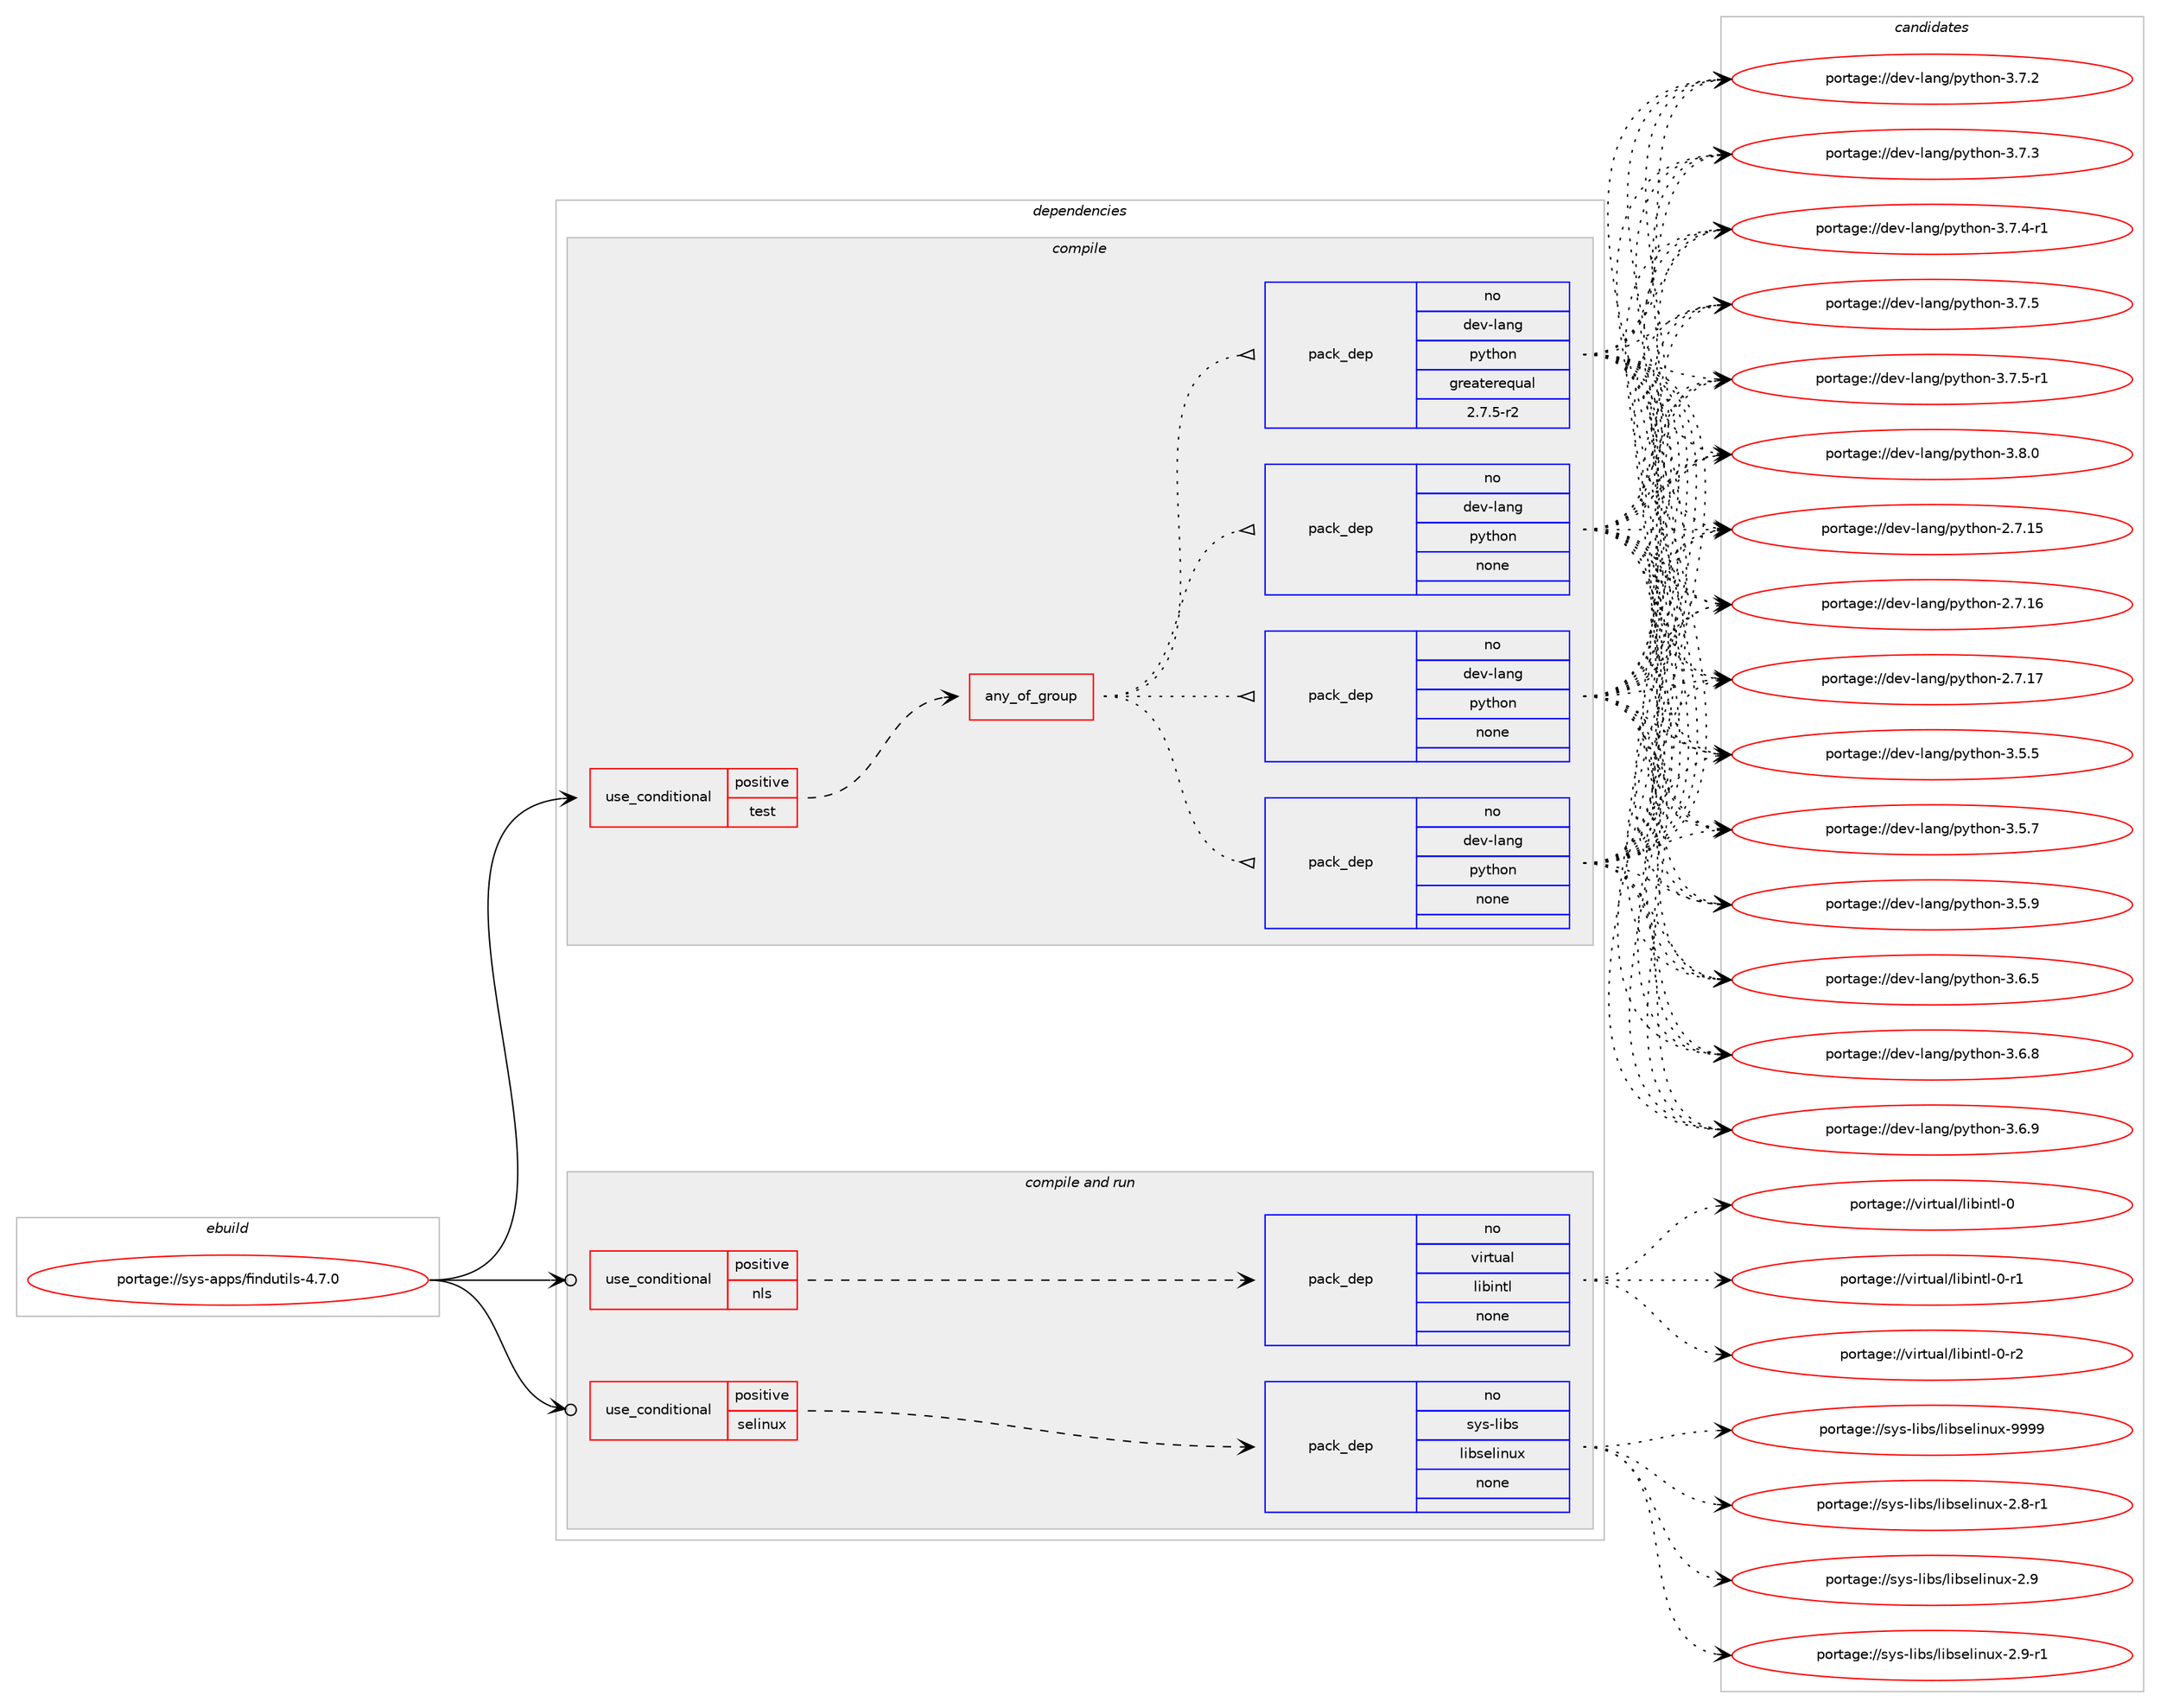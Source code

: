 digraph prolog {

# *************
# Graph options
# *************

newrank=true;
concentrate=true;
compound=true;
graph [rankdir=LR,fontname=Helvetica,fontsize=10,ranksep=1.5];#, ranksep=2.5, nodesep=0.2];
edge  [arrowhead=vee];
node  [fontname=Helvetica,fontsize=10];

# **********
# The ebuild
# **********

subgraph cluster_leftcol {
color=gray;
rank=same;
label=<<i>ebuild</i>>;
id [label="portage://sys-apps/findutils-4.7.0", color=red, width=4, href="../sys-apps/findutils-4.7.0.svg"];
}

# ****************
# The dependencies
# ****************

subgraph cluster_midcol {
color=gray;
label=<<i>dependencies</i>>;
subgraph cluster_compile {
fillcolor="#eeeeee";
style=filled;
label=<<i>compile</i>>;
subgraph cond98977 {
dependency407565 [label=<<TABLE BORDER="0" CELLBORDER="1" CELLSPACING="0" CELLPADDING="4"><TR><TD ROWSPAN="3" CELLPADDING="10">use_conditional</TD></TR><TR><TD>positive</TD></TR><TR><TD>test</TD></TR></TABLE>>, shape=none, color=red];
subgraph any6603 {
dependency407566 [label=<<TABLE BORDER="0" CELLBORDER="1" CELLSPACING="0" CELLPADDING="4"><TR><TD CELLPADDING="10">any_of_group</TD></TR></TABLE>>, shape=none, color=red];subgraph pack301767 {
dependency407567 [label=<<TABLE BORDER="0" CELLBORDER="1" CELLSPACING="0" CELLPADDING="4" WIDTH="220"><TR><TD ROWSPAN="6" CELLPADDING="30">pack_dep</TD></TR><TR><TD WIDTH="110">no</TD></TR><TR><TD>dev-lang</TD></TR><TR><TD>python</TD></TR><TR><TD>none</TD></TR><TR><TD></TD></TR></TABLE>>, shape=none, color=blue];
}
dependency407566:e -> dependency407567:w [weight=20,style="dotted",arrowhead="oinv"];
subgraph pack301768 {
dependency407568 [label=<<TABLE BORDER="0" CELLBORDER="1" CELLSPACING="0" CELLPADDING="4" WIDTH="220"><TR><TD ROWSPAN="6" CELLPADDING="30">pack_dep</TD></TR><TR><TD WIDTH="110">no</TD></TR><TR><TD>dev-lang</TD></TR><TR><TD>python</TD></TR><TR><TD>none</TD></TR><TR><TD></TD></TR></TABLE>>, shape=none, color=blue];
}
dependency407566:e -> dependency407568:w [weight=20,style="dotted",arrowhead="oinv"];
subgraph pack301769 {
dependency407569 [label=<<TABLE BORDER="0" CELLBORDER="1" CELLSPACING="0" CELLPADDING="4" WIDTH="220"><TR><TD ROWSPAN="6" CELLPADDING="30">pack_dep</TD></TR><TR><TD WIDTH="110">no</TD></TR><TR><TD>dev-lang</TD></TR><TR><TD>python</TD></TR><TR><TD>none</TD></TR><TR><TD></TD></TR></TABLE>>, shape=none, color=blue];
}
dependency407566:e -> dependency407569:w [weight=20,style="dotted",arrowhead="oinv"];
subgraph pack301770 {
dependency407570 [label=<<TABLE BORDER="0" CELLBORDER="1" CELLSPACING="0" CELLPADDING="4" WIDTH="220"><TR><TD ROWSPAN="6" CELLPADDING="30">pack_dep</TD></TR><TR><TD WIDTH="110">no</TD></TR><TR><TD>dev-lang</TD></TR><TR><TD>python</TD></TR><TR><TD>greaterequal</TD></TR><TR><TD>2.7.5-r2</TD></TR></TABLE>>, shape=none, color=blue];
}
dependency407566:e -> dependency407570:w [weight=20,style="dotted",arrowhead="oinv"];
}
dependency407565:e -> dependency407566:w [weight=20,style="dashed",arrowhead="vee"];
}
id:e -> dependency407565:w [weight=20,style="solid",arrowhead="vee"];
}
subgraph cluster_compileandrun {
fillcolor="#eeeeee";
style=filled;
label=<<i>compile and run</i>>;
subgraph cond98978 {
dependency407571 [label=<<TABLE BORDER="0" CELLBORDER="1" CELLSPACING="0" CELLPADDING="4"><TR><TD ROWSPAN="3" CELLPADDING="10">use_conditional</TD></TR><TR><TD>positive</TD></TR><TR><TD>nls</TD></TR></TABLE>>, shape=none, color=red];
subgraph pack301771 {
dependency407572 [label=<<TABLE BORDER="0" CELLBORDER="1" CELLSPACING="0" CELLPADDING="4" WIDTH="220"><TR><TD ROWSPAN="6" CELLPADDING="30">pack_dep</TD></TR><TR><TD WIDTH="110">no</TD></TR><TR><TD>virtual</TD></TR><TR><TD>libintl</TD></TR><TR><TD>none</TD></TR><TR><TD></TD></TR></TABLE>>, shape=none, color=blue];
}
dependency407571:e -> dependency407572:w [weight=20,style="dashed",arrowhead="vee"];
}
id:e -> dependency407571:w [weight=20,style="solid",arrowhead="odotvee"];
subgraph cond98979 {
dependency407573 [label=<<TABLE BORDER="0" CELLBORDER="1" CELLSPACING="0" CELLPADDING="4"><TR><TD ROWSPAN="3" CELLPADDING="10">use_conditional</TD></TR><TR><TD>positive</TD></TR><TR><TD>selinux</TD></TR></TABLE>>, shape=none, color=red];
subgraph pack301772 {
dependency407574 [label=<<TABLE BORDER="0" CELLBORDER="1" CELLSPACING="0" CELLPADDING="4" WIDTH="220"><TR><TD ROWSPAN="6" CELLPADDING="30">pack_dep</TD></TR><TR><TD WIDTH="110">no</TD></TR><TR><TD>sys-libs</TD></TR><TR><TD>libselinux</TD></TR><TR><TD>none</TD></TR><TR><TD></TD></TR></TABLE>>, shape=none, color=blue];
}
dependency407573:e -> dependency407574:w [weight=20,style="dashed",arrowhead="vee"];
}
id:e -> dependency407573:w [weight=20,style="solid",arrowhead="odotvee"];
}
subgraph cluster_run {
fillcolor="#eeeeee";
style=filled;
label=<<i>run</i>>;
}
}

# **************
# The candidates
# **************

subgraph cluster_choices {
rank=same;
color=gray;
label=<<i>candidates</i>>;

subgraph choice301767 {
color=black;
nodesep=1;
choiceportage10010111845108971101034711212111610411111045504655464953 [label="portage://dev-lang/python-2.7.15", color=red, width=4,href="../dev-lang/python-2.7.15.svg"];
choiceportage10010111845108971101034711212111610411111045504655464954 [label="portage://dev-lang/python-2.7.16", color=red, width=4,href="../dev-lang/python-2.7.16.svg"];
choiceportage10010111845108971101034711212111610411111045504655464955 [label="portage://dev-lang/python-2.7.17", color=red, width=4,href="../dev-lang/python-2.7.17.svg"];
choiceportage100101118451089711010347112121116104111110455146534653 [label="portage://dev-lang/python-3.5.5", color=red, width=4,href="../dev-lang/python-3.5.5.svg"];
choiceportage100101118451089711010347112121116104111110455146534655 [label="portage://dev-lang/python-3.5.7", color=red, width=4,href="../dev-lang/python-3.5.7.svg"];
choiceportage100101118451089711010347112121116104111110455146534657 [label="portage://dev-lang/python-3.5.9", color=red, width=4,href="../dev-lang/python-3.5.9.svg"];
choiceportage100101118451089711010347112121116104111110455146544653 [label="portage://dev-lang/python-3.6.5", color=red, width=4,href="../dev-lang/python-3.6.5.svg"];
choiceportage100101118451089711010347112121116104111110455146544656 [label="portage://dev-lang/python-3.6.8", color=red, width=4,href="../dev-lang/python-3.6.8.svg"];
choiceportage100101118451089711010347112121116104111110455146544657 [label="portage://dev-lang/python-3.6.9", color=red, width=4,href="../dev-lang/python-3.6.9.svg"];
choiceportage100101118451089711010347112121116104111110455146554650 [label="portage://dev-lang/python-3.7.2", color=red, width=4,href="../dev-lang/python-3.7.2.svg"];
choiceportage100101118451089711010347112121116104111110455146554651 [label="portage://dev-lang/python-3.7.3", color=red, width=4,href="../dev-lang/python-3.7.3.svg"];
choiceportage1001011184510897110103471121211161041111104551465546524511449 [label="portage://dev-lang/python-3.7.4-r1", color=red, width=4,href="../dev-lang/python-3.7.4-r1.svg"];
choiceportage100101118451089711010347112121116104111110455146554653 [label="portage://dev-lang/python-3.7.5", color=red, width=4,href="../dev-lang/python-3.7.5.svg"];
choiceportage1001011184510897110103471121211161041111104551465546534511449 [label="portage://dev-lang/python-3.7.5-r1", color=red, width=4,href="../dev-lang/python-3.7.5-r1.svg"];
choiceportage100101118451089711010347112121116104111110455146564648 [label="portage://dev-lang/python-3.8.0", color=red, width=4,href="../dev-lang/python-3.8.0.svg"];
dependency407567:e -> choiceportage10010111845108971101034711212111610411111045504655464953:w [style=dotted,weight="100"];
dependency407567:e -> choiceportage10010111845108971101034711212111610411111045504655464954:w [style=dotted,weight="100"];
dependency407567:e -> choiceportage10010111845108971101034711212111610411111045504655464955:w [style=dotted,weight="100"];
dependency407567:e -> choiceportage100101118451089711010347112121116104111110455146534653:w [style=dotted,weight="100"];
dependency407567:e -> choiceportage100101118451089711010347112121116104111110455146534655:w [style=dotted,weight="100"];
dependency407567:e -> choiceportage100101118451089711010347112121116104111110455146534657:w [style=dotted,weight="100"];
dependency407567:e -> choiceportage100101118451089711010347112121116104111110455146544653:w [style=dotted,weight="100"];
dependency407567:e -> choiceportage100101118451089711010347112121116104111110455146544656:w [style=dotted,weight="100"];
dependency407567:e -> choiceportage100101118451089711010347112121116104111110455146544657:w [style=dotted,weight="100"];
dependency407567:e -> choiceportage100101118451089711010347112121116104111110455146554650:w [style=dotted,weight="100"];
dependency407567:e -> choiceportage100101118451089711010347112121116104111110455146554651:w [style=dotted,weight="100"];
dependency407567:e -> choiceportage1001011184510897110103471121211161041111104551465546524511449:w [style=dotted,weight="100"];
dependency407567:e -> choiceportage100101118451089711010347112121116104111110455146554653:w [style=dotted,weight="100"];
dependency407567:e -> choiceportage1001011184510897110103471121211161041111104551465546534511449:w [style=dotted,weight="100"];
dependency407567:e -> choiceportage100101118451089711010347112121116104111110455146564648:w [style=dotted,weight="100"];
}
subgraph choice301768 {
color=black;
nodesep=1;
choiceportage10010111845108971101034711212111610411111045504655464953 [label="portage://dev-lang/python-2.7.15", color=red, width=4,href="../dev-lang/python-2.7.15.svg"];
choiceportage10010111845108971101034711212111610411111045504655464954 [label="portage://dev-lang/python-2.7.16", color=red, width=4,href="../dev-lang/python-2.7.16.svg"];
choiceportage10010111845108971101034711212111610411111045504655464955 [label="portage://dev-lang/python-2.7.17", color=red, width=4,href="../dev-lang/python-2.7.17.svg"];
choiceportage100101118451089711010347112121116104111110455146534653 [label="portage://dev-lang/python-3.5.5", color=red, width=4,href="../dev-lang/python-3.5.5.svg"];
choiceportage100101118451089711010347112121116104111110455146534655 [label="portage://dev-lang/python-3.5.7", color=red, width=4,href="../dev-lang/python-3.5.7.svg"];
choiceportage100101118451089711010347112121116104111110455146534657 [label="portage://dev-lang/python-3.5.9", color=red, width=4,href="../dev-lang/python-3.5.9.svg"];
choiceportage100101118451089711010347112121116104111110455146544653 [label="portage://dev-lang/python-3.6.5", color=red, width=4,href="../dev-lang/python-3.6.5.svg"];
choiceportage100101118451089711010347112121116104111110455146544656 [label="portage://dev-lang/python-3.6.8", color=red, width=4,href="../dev-lang/python-3.6.8.svg"];
choiceportage100101118451089711010347112121116104111110455146544657 [label="portage://dev-lang/python-3.6.9", color=red, width=4,href="../dev-lang/python-3.6.9.svg"];
choiceportage100101118451089711010347112121116104111110455146554650 [label="portage://dev-lang/python-3.7.2", color=red, width=4,href="../dev-lang/python-3.7.2.svg"];
choiceportage100101118451089711010347112121116104111110455146554651 [label="portage://dev-lang/python-3.7.3", color=red, width=4,href="../dev-lang/python-3.7.3.svg"];
choiceportage1001011184510897110103471121211161041111104551465546524511449 [label="portage://dev-lang/python-3.7.4-r1", color=red, width=4,href="../dev-lang/python-3.7.4-r1.svg"];
choiceportage100101118451089711010347112121116104111110455146554653 [label="portage://dev-lang/python-3.7.5", color=red, width=4,href="../dev-lang/python-3.7.5.svg"];
choiceportage1001011184510897110103471121211161041111104551465546534511449 [label="portage://dev-lang/python-3.7.5-r1", color=red, width=4,href="../dev-lang/python-3.7.5-r1.svg"];
choiceportage100101118451089711010347112121116104111110455146564648 [label="portage://dev-lang/python-3.8.0", color=red, width=4,href="../dev-lang/python-3.8.0.svg"];
dependency407568:e -> choiceportage10010111845108971101034711212111610411111045504655464953:w [style=dotted,weight="100"];
dependency407568:e -> choiceportage10010111845108971101034711212111610411111045504655464954:w [style=dotted,weight="100"];
dependency407568:e -> choiceportage10010111845108971101034711212111610411111045504655464955:w [style=dotted,weight="100"];
dependency407568:e -> choiceportage100101118451089711010347112121116104111110455146534653:w [style=dotted,weight="100"];
dependency407568:e -> choiceportage100101118451089711010347112121116104111110455146534655:w [style=dotted,weight="100"];
dependency407568:e -> choiceportage100101118451089711010347112121116104111110455146534657:w [style=dotted,weight="100"];
dependency407568:e -> choiceportage100101118451089711010347112121116104111110455146544653:w [style=dotted,weight="100"];
dependency407568:e -> choiceportage100101118451089711010347112121116104111110455146544656:w [style=dotted,weight="100"];
dependency407568:e -> choiceportage100101118451089711010347112121116104111110455146544657:w [style=dotted,weight="100"];
dependency407568:e -> choiceportage100101118451089711010347112121116104111110455146554650:w [style=dotted,weight="100"];
dependency407568:e -> choiceportage100101118451089711010347112121116104111110455146554651:w [style=dotted,weight="100"];
dependency407568:e -> choiceportage1001011184510897110103471121211161041111104551465546524511449:w [style=dotted,weight="100"];
dependency407568:e -> choiceportage100101118451089711010347112121116104111110455146554653:w [style=dotted,weight="100"];
dependency407568:e -> choiceportage1001011184510897110103471121211161041111104551465546534511449:w [style=dotted,weight="100"];
dependency407568:e -> choiceportage100101118451089711010347112121116104111110455146564648:w [style=dotted,weight="100"];
}
subgraph choice301769 {
color=black;
nodesep=1;
choiceportage10010111845108971101034711212111610411111045504655464953 [label="portage://dev-lang/python-2.7.15", color=red, width=4,href="../dev-lang/python-2.7.15.svg"];
choiceportage10010111845108971101034711212111610411111045504655464954 [label="portage://dev-lang/python-2.7.16", color=red, width=4,href="../dev-lang/python-2.7.16.svg"];
choiceportage10010111845108971101034711212111610411111045504655464955 [label="portage://dev-lang/python-2.7.17", color=red, width=4,href="../dev-lang/python-2.7.17.svg"];
choiceportage100101118451089711010347112121116104111110455146534653 [label="portage://dev-lang/python-3.5.5", color=red, width=4,href="../dev-lang/python-3.5.5.svg"];
choiceportage100101118451089711010347112121116104111110455146534655 [label="portage://dev-lang/python-3.5.7", color=red, width=4,href="../dev-lang/python-3.5.7.svg"];
choiceportage100101118451089711010347112121116104111110455146534657 [label="portage://dev-lang/python-3.5.9", color=red, width=4,href="../dev-lang/python-3.5.9.svg"];
choiceportage100101118451089711010347112121116104111110455146544653 [label="portage://dev-lang/python-3.6.5", color=red, width=4,href="../dev-lang/python-3.6.5.svg"];
choiceportage100101118451089711010347112121116104111110455146544656 [label="portage://dev-lang/python-3.6.8", color=red, width=4,href="../dev-lang/python-3.6.8.svg"];
choiceportage100101118451089711010347112121116104111110455146544657 [label="portage://dev-lang/python-3.6.9", color=red, width=4,href="../dev-lang/python-3.6.9.svg"];
choiceportage100101118451089711010347112121116104111110455146554650 [label="portage://dev-lang/python-3.7.2", color=red, width=4,href="../dev-lang/python-3.7.2.svg"];
choiceportage100101118451089711010347112121116104111110455146554651 [label="portage://dev-lang/python-3.7.3", color=red, width=4,href="../dev-lang/python-3.7.3.svg"];
choiceportage1001011184510897110103471121211161041111104551465546524511449 [label="portage://dev-lang/python-3.7.4-r1", color=red, width=4,href="../dev-lang/python-3.7.4-r1.svg"];
choiceportage100101118451089711010347112121116104111110455146554653 [label="portage://dev-lang/python-3.7.5", color=red, width=4,href="../dev-lang/python-3.7.5.svg"];
choiceportage1001011184510897110103471121211161041111104551465546534511449 [label="portage://dev-lang/python-3.7.5-r1", color=red, width=4,href="../dev-lang/python-3.7.5-r1.svg"];
choiceportage100101118451089711010347112121116104111110455146564648 [label="portage://dev-lang/python-3.8.0", color=red, width=4,href="../dev-lang/python-3.8.0.svg"];
dependency407569:e -> choiceportage10010111845108971101034711212111610411111045504655464953:w [style=dotted,weight="100"];
dependency407569:e -> choiceportage10010111845108971101034711212111610411111045504655464954:w [style=dotted,weight="100"];
dependency407569:e -> choiceportage10010111845108971101034711212111610411111045504655464955:w [style=dotted,weight="100"];
dependency407569:e -> choiceportage100101118451089711010347112121116104111110455146534653:w [style=dotted,weight="100"];
dependency407569:e -> choiceportage100101118451089711010347112121116104111110455146534655:w [style=dotted,weight="100"];
dependency407569:e -> choiceportage100101118451089711010347112121116104111110455146534657:w [style=dotted,weight="100"];
dependency407569:e -> choiceportage100101118451089711010347112121116104111110455146544653:w [style=dotted,weight="100"];
dependency407569:e -> choiceportage100101118451089711010347112121116104111110455146544656:w [style=dotted,weight="100"];
dependency407569:e -> choiceportage100101118451089711010347112121116104111110455146544657:w [style=dotted,weight="100"];
dependency407569:e -> choiceportage100101118451089711010347112121116104111110455146554650:w [style=dotted,weight="100"];
dependency407569:e -> choiceportage100101118451089711010347112121116104111110455146554651:w [style=dotted,weight="100"];
dependency407569:e -> choiceportage1001011184510897110103471121211161041111104551465546524511449:w [style=dotted,weight="100"];
dependency407569:e -> choiceportage100101118451089711010347112121116104111110455146554653:w [style=dotted,weight="100"];
dependency407569:e -> choiceportage1001011184510897110103471121211161041111104551465546534511449:w [style=dotted,weight="100"];
dependency407569:e -> choiceportage100101118451089711010347112121116104111110455146564648:w [style=dotted,weight="100"];
}
subgraph choice301770 {
color=black;
nodesep=1;
choiceportage10010111845108971101034711212111610411111045504655464953 [label="portage://dev-lang/python-2.7.15", color=red, width=4,href="../dev-lang/python-2.7.15.svg"];
choiceportage10010111845108971101034711212111610411111045504655464954 [label="portage://dev-lang/python-2.7.16", color=red, width=4,href="../dev-lang/python-2.7.16.svg"];
choiceportage10010111845108971101034711212111610411111045504655464955 [label="portage://dev-lang/python-2.7.17", color=red, width=4,href="../dev-lang/python-2.7.17.svg"];
choiceportage100101118451089711010347112121116104111110455146534653 [label="portage://dev-lang/python-3.5.5", color=red, width=4,href="../dev-lang/python-3.5.5.svg"];
choiceportage100101118451089711010347112121116104111110455146534655 [label="portage://dev-lang/python-3.5.7", color=red, width=4,href="../dev-lang/python-3.5.7.svg"];
choiceportage100101118451089711010347112121116104111110455146534657 [label="portage://dev-lang/python-3.5.9", color=red, width=4,href="../dev-lang/python-3.5.9.svg"];
choiceportage100101118451089711010347112121116104111110455146544653 [label="portage://dev-lang/python-3.6.5", color=red, width=4,href="../dev-lang/python-3.6.5.svg"];
choiceportage100101118451089711010347112121116104111110455146544656 [label="portage://dev-lang/python-3.6.8", color=red, width=4,href="../dev-lang/python-3.6.8.svg"];
choiceportage100101118451089711010347112121116104111110455146544657 [label="portage://dev-lang/python-3.6.9", color=red, width=4,href="../dev-lang/python-3.6.9.svg"];
choiceportage100101118451089711010347112121116104111110455146554650 [label="portage://dev-lang/python-3.7.2", color=red, width=4,href="../dev-lang/python-3.7.2.svg"];
choiceportage100101118451089711010347112121116104111110455146554651 [label="portage://dev-lang/python-3.7.3", color=red, width=4,href="../dev-lang/python-3.7.3.svg"];
choiceportage1001011184510897110103471121211161041111104551465546524511449 [label="portage://dev-lang/python-3.7.4-r1", color=red, width=4,href="../dev-lang/python-3.7.4-r1.svg"];
choiceportage100101118451089711010347112121116104111110455146554653 [label="portage://dev-lang/python-3.7.5", color=red, width=4,href="../dev-lang/python-3.7.5.svg"];
choiceportage1001011184510897110103471121211161041111104551465546534511449 [label="portage://dev-lang/python-3.7.5-r1", color=red, width=4,href="../dev-lang/python-3.7.5-r1.svg"];
choiceportage100101118451089711010347112121116104111110455146564648 [label="portage://dev-lang/python-3.8.0", color=red, width=4,href="../dev-lang/python-3.8.0.svg"];
dependency407570:e -> choiceportage10010111845108971101034711212111610411111045504655464953:w [style=dotted,weight="100"];
dependency407570:e -> choiceportage10010111845108971101034711212111610411111045504655464954:w [style=dotted,weight="100"];
dependency407570:e -> choiceportage10010111845108971101034711212111610411111045504655464955:w [style=dotted,weight="100"];
dependency407570:e -> choiceportage100101118451089711010347112121116104111110455146534653:w [style=dotted,weight="100"];
dependency407570:e -> choiceportage100101118451089711010347112121116104111110455146534655:w [style=dotted,weight="100"];
dependency407570:e -> choiceportage100101118451089711010347112121116104111110455146534657:w [style=dotted,weight="100"];
dependency407570:e -> choiceportage100101118451089711010347112121116104111110455146544653:w [style=dotted,weight="100"];
dependency407570:e -> choiceportage100101118451089711010347112121116104111110455146544656:w [style=dotted,weight="100"];
dependency407570:e -> choiceportage100101118451089711010347112121116104111110455146544657:w [style=dotted,weight="100"];
dependency407570:e -> choiceportage100101118451089711010347112121116104111110455146554650:w [style=dotted,weight="100"];
dependency407570:e -> choiceportage100101118451089711010347112121116104111110455146554651:w [style=dotted,weight="100"];
dependency407570:e -> choiceportage1001011184510897110103471121211161041111104551465546524511449:w [style=dotted,weight="100"];
dependency407570:e -> choiceportage100101118451089711010347112121116104111110455146554653:w [style=dotted,weight="100"];
dependency407570:e -> choiceportage1001011184510897110103471121211161041111104551465546534511449:w [style=dotted,weight="100"];
dependency407570:e -> choiceportage100101118451089711010347112121116104111110455146564648:w [style=dotted,weight="100"];
}
subgraph choice301771 {
color=black;
nodesep=1;
choiceportage1181051141161179710847108105981051101161084548 [label="portage://virtual/libintl-0", color=red, width=4,href="../virtual/libintl-0.svg"];
choiceportage11810511411611797108471081059810511011610845484511449 [label="portage://virtual/libintl-0-r1", color=red, width=4,href="../virtual/libintl-0-r1.svg"];
choiceportage11810511411611797108471081059810511011610845484511450 [label="portage://virtual/libintl-0-r2", color=red, width=4,href="../virtual/libintl-0-r2.svg"];
dependency407572:e -> choiceportage1181051141161179710847108105981051101161084548:w [style=dotted,weight="100"];
dependency407572:e -> choiceportage11810511411611797108471081059810511011610845484511449:w [style=dotted,weight="100"];
dependency407572:e -> choiceportage11810511411611797108471081059810511011610845484511450:w [style=dotted,weight="100"];
}
subgraph choice301772 {
color=black;
nodesep=1;
choiceportage11512111545108105981154710810598115101108105110117120455046564511449 [label="portage://sys-libs/libselinux-2.8-r1", color=red, width=4,href="../sys-libs/libselinux-2.8-r1.svg"];
choiceportage1151211154510810598115471081059811510110810511011712045504657 [label="portage://sys-libs/libselinux-2.9", color=red, width=4,href="../sys-libs/libselinux-2.9.svg"];
choiceportage11512111545108105981154710810598115101108105110117120455046574511449 [label="portage://sys-libs/libselinux-2.9-r1", color=red, width=4,href="../sys-libs/libselinux-2.9-r1.svg"];
choiceportage115121115451081059811547108105981151011081051101171204557575757 [label="portage://sys-libs/libselinux-9999", color=red, width=4,href="../sys-libs/libselinux-9999.svg"];
dependency407574:e -> choiceportage11512111545108105981154710810598115101108105110117120455046564511449:w [style=dotted,weight="100"];
dependency407574:e -> choiceportage1151211154510810598115471081059811510110810511011712045504657:w [style=dotted,weight="100"];
dependency407574:e -> choiceportage11512111545108105981154710810598115101108105110117120455046574511449:w [style=dotted,weight="100"];
dependency407574:e -> choiceportage115121115451081059811547108105981151011081051101171204557575757:w [style=dotted,weight="100"];
}
}

}
